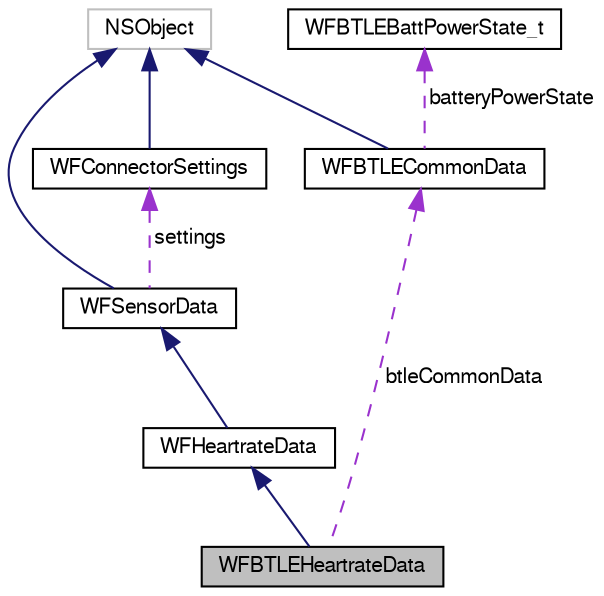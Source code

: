 digraph "WFBTLEHeartrateData"
{
  edge [fontname="FreeSans",fontsize="10",labelfontname="FreeSans",labelfontsize="10"];
  node [fontname="FreeSans",fontsize="10",shape=record];
  Node1 [label="WFBTLEHeartrateData",height=0.2,width=0.4,color="black", fillcolor="grey75", style="filled", fontcolor="black"];
  Node2 -> Node1 [dir="back",color="midnightblue",fontsize="10",style="solid",fontname="FreeSans"];
  Node2 [label="WFHeartrateData",height=0.2,width=0.4,color="black", fillcolor="white", style="filled",URL="$interface_w_f_heartrate_data.html",tooltip="Represents the most commonly used data available from the ANT+ Heart Rate Monitor sensor..."];
  Node3 -> Node2 [dir="back",color="midnightblue",fontsize="10",style="solid",fontname="FreeSans"];
  Node3 [label="WFSensorData",height=0.2,width=0.4,color="black", fillcolor="white", style="filled",URL="$interface_w_f_sensor_data.html",tooltip="This is the abstract base class for all types of ANT sensor data. "];
  Node4 -> Node3 [dir="back",color="midnightblue",fontsize="10",style="solid",fontname="FreeSans"];
  Node4 [label="NSObject",height=0.2,width=0.4,color="grey75", fillcolor="white", style="filled"];
  Node5 -> Node3 [dir="back",color="darkorchid3",fontsize="10",style="dashed",label=" settings" ,fontname="FreeSans"];
  Node5 [label="WFConnectorSettings",height=0.2,width=0.4,color="black", fillcolor="white", style="filled",URL="$interface_w_f_connector_settings.html",tooltip="Provides a means of persisting settings for the WFConnector. "];
  Node4 -> Node5 [dir="back",color="midnightblue",fontsize="10",style="solid",fontname="FreeSans"];
  Node6 -> Node1 [dir="back",color="darkorchid3",fontsize="10",style="dashed",label=" btleCommonData" ,fontname="FreeSans"];
  Node6 [label="WFBTLECommonData",height=0.2,width=0.4,color="black", fillcolor="white", style="filled",URL="$interface_w_f_b_t_l_e_common_data.html",tooltip="Represents the metadata for the sensor, available from most BTLE sensors. "];
  Node4 -> Node6 [dir="back",color="midnightblue",fontsize="10",style="solid",fontname="FreeSans"];
  Node7 -> Node6 [dir="back",color="darkorchid3",fontsize="10",style="dashed",label=" batteryPowerState" ,fontname="FreeSans"];
  Node7 [label="WFBTLEBattPowerState_t",height=0.2,width=0.4,color="black", fillcolor="white", style="filled",URL="$struct_w_f_b_t_l_e_batt_power_state__t.html",tooltip="Represents the battery power state. "];
}
